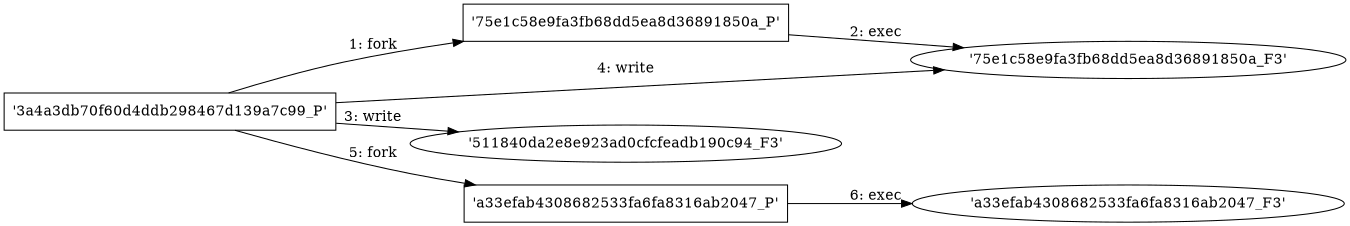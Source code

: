 digraph "D:\Learning\Paper\apt\基于CTI的攻击预警\Dataset\攻击图\ASGfromALLCTI\Cyber Security Week in Review (Feb. 22).dot" {
rankdir="LR"
size="9"
fixedsize="false"
splines="true"
nodesep=0.3
ranksep=0
fontsize=10
overlap="scalexy"
engine= "neato"
	"'3a4a3db70f60d4ddb298467d139a7c99_P'" [node_type=Process shape=box]
	"'75e1c58e9fa3fb68dd5ea8d36891850a_P'" [node_type=Process shape=box]
	"'3a4a3db70f60d4ddb298467d139a7c99_P'" -> "'75e1c58e9fa3fb68dd5ea8d36891850a_P'" [label="1: fork"]
	"'75e1c58e9fa3fb68dd5ea8d36891850a_P'" [node_type=Process shape=box]
	"'75e1c58e9fa3fb68dd5ea8d36891850a_F3'" [node_type=File shape=ellipse]
	"'75e1c58e9fa3fb68dd5ea8d36891850a_P'" -> "'75e1c58e9fa3fb68dd5ea8d36891850a_F3'" [label="2: exec"]
	"'511840da2e8e923ad0cfcfeadb190c94_F3'" [node_type=file shape=ellipse]
	"'3a4a3db70f60d4ddb298467d139a7c99_P'" [node_type=Process shape=box]
	"'3a4a3db70f60d4ddb298467d139a7c99_P'" -> "'511840da2e8e923ad0cfcfeadb190c94_F3'" [label="3: write"]
	"'75e1c58e9fa3fb68dd5ea8d36891850a_F3'" [node_type=file shape=ellipse]
	"'3a4a3db70f60d4ddb298467d139a7c99_P'" [node_type=Process shape=box]
	"'3a4a3db70f60d4ddb298467d139a7c99_P'" -> "'75e1c58e9fa3fb68dd5ea8d36891850a_F3'" [label="4: write"]
	"'3a4a3db70f60d4ddb298467d139a7c99_P'" [node_type=Process shape=box]
	"'a33efab4308682533fa6fa8316ab2047_P'" [node_type=Process shape=box]
	"'3a4a3db70f60d4ddb298467d139a7c99_P'" -> "'a33efab4308682533fa6fa8316ab2047_P'" [label="5: fork"]
	"'a33efab4308682533fa6fa8316ab2047_P'" [node_type=Process shape=box]
	"'a33efab4308682533fa6fa8316ab2047_F3'" [node_type=File shape=ellipse]
	"'a33efab4308682533fa6fa8316ab2047_P'" -> "'a33efab4308682533fa6fa8316ab2047_F3'" [label="6: exec"]
}
